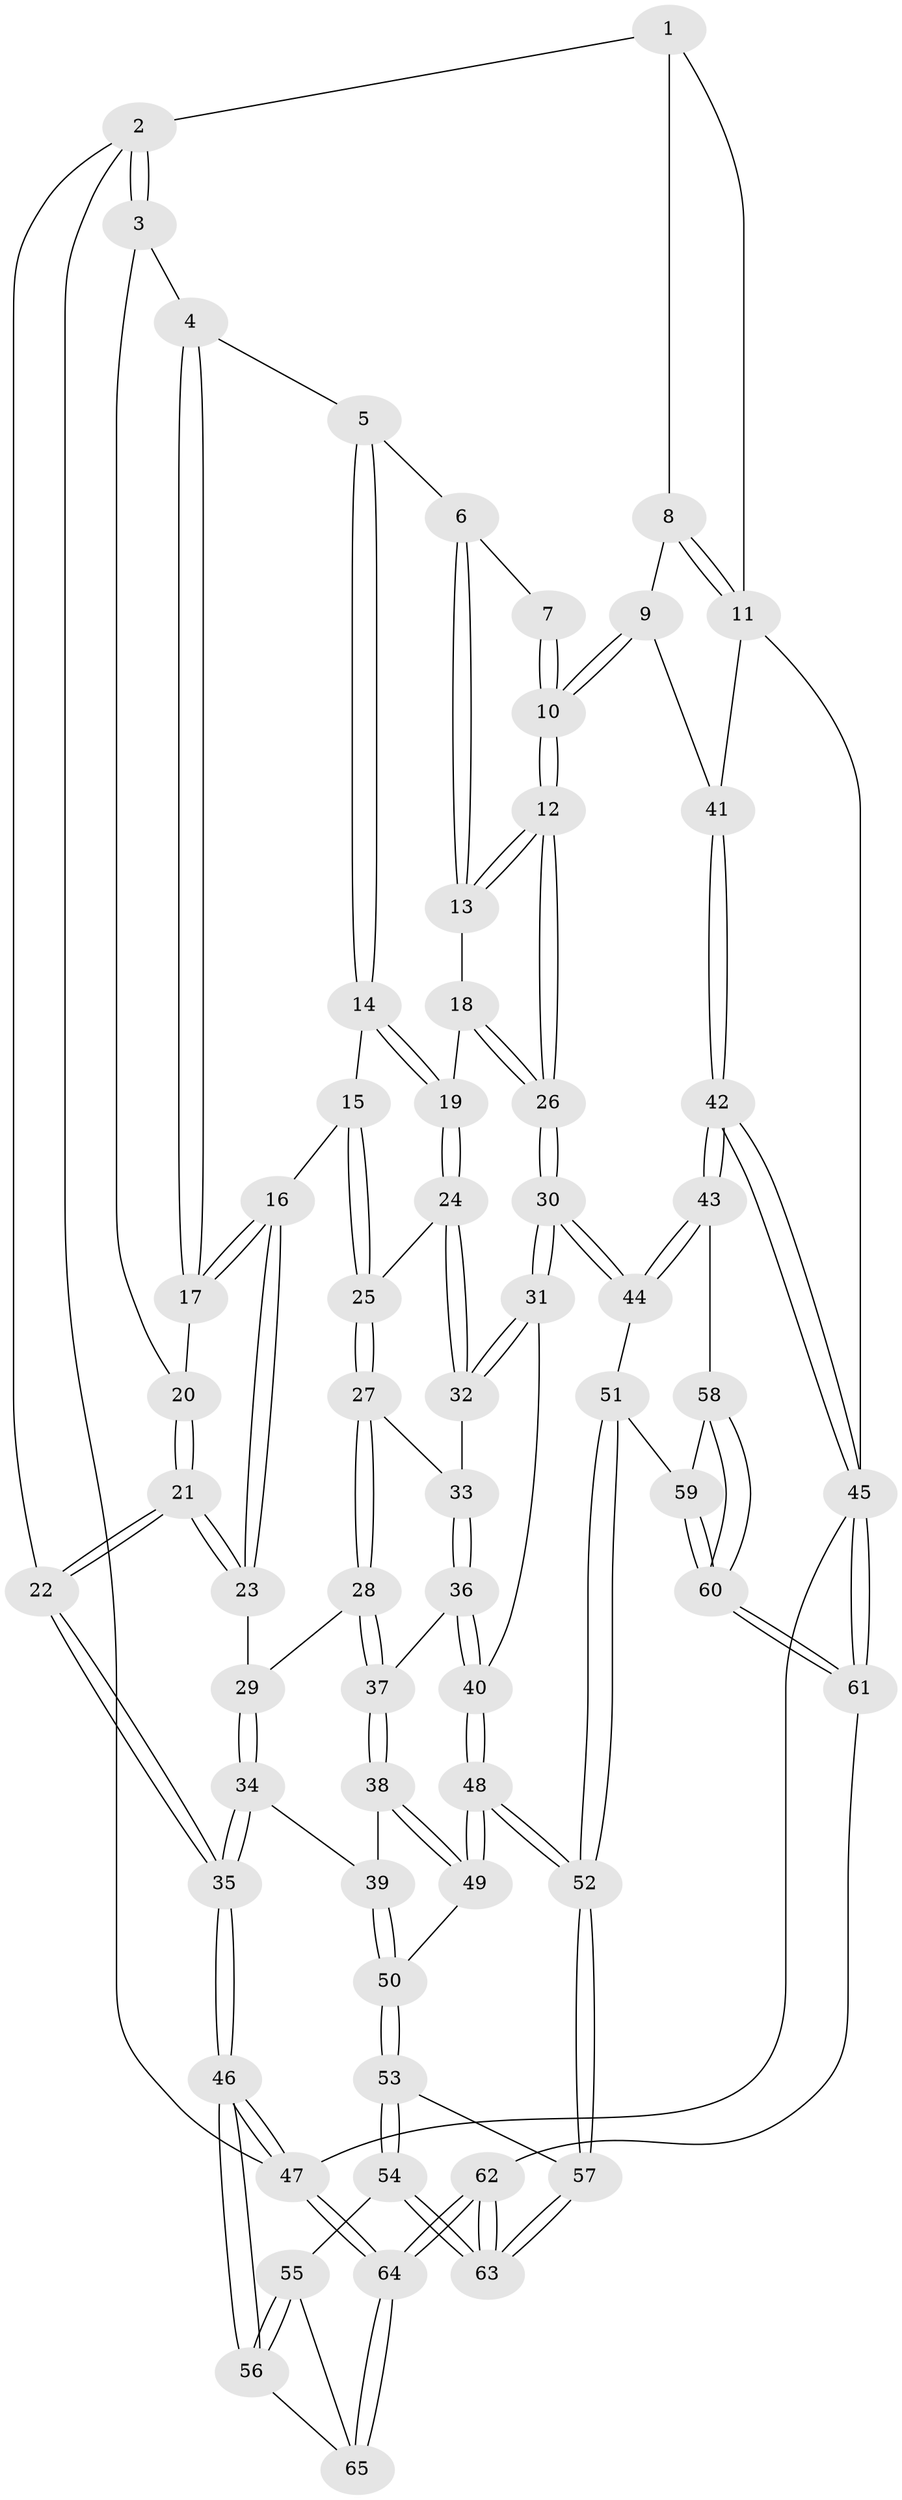 // Generated by graph-tools (version 1.1) at 2025/03/03/09/25 03:03:25]
// undirected, 65 vertices, 159 edges
graph export_dot {
graph [start="1"]
  node [color=gray90,style=filled];
  1 [pos="+0.7421644337780005+0"];
  2 [pos="+0+0"];
  3 [pos="+0+0"];
  4 [pos="+0.2963988530009485+0"];
  5 [pos="+0.4168809142609339+0"];
  6 [pos="+0.5976008934619382+0"];
  7 [pos="+0.7322536895780555+0"];
  8 [pos="+0.8500477364192515+0"];
  9 [pos="+0.8708400112856473+0.2547912617459431"];
  10 [pos="+0.7736716795530025+0.29300859544959285"];
  11 [pos="+1+0.19553232541531534"];
  12 [pos="+0.7685186214274236+0.296195906053824"];
  13 [pos="+0.634717777534294+0.07439271002927973"];
  14 [pos="+0.3956724317085583+0"];
  15 [pos="+0.26349034754446177+0.08202697921263251"];
  16 [pos="+0.15661295377886975+0.12008359117812131"];
  17 [pos="+0.14009924850839997+0.09317882481590314"];
  18 [pos="+0.5277780593765801+0.1419972892028282"];
  19 [pos="+0.45015866909351454+0.11848985407699883"];
  20 [pos="+0.12422021603913921+0.07358976015483132"];
  21 [pos="+0+0.19832656805301282"];
  22 [pos="+0+0.19645849265380314"];
  23 [pos="+0.1145759150952938+0.22295051751741055"];
  24 [pos="+0.4370573923434769+0.15414261598042395"];
  25 [pos="+0.30577484898153995+0.18812487680925652"];
  26 [pos="+0.7100774990485251+0.3663916066867767"];
  27 [pos="+0.2822145636156467+0.2753011860467106"];
  28 [pos="+0.17681217022396417+0.28553317178474547"];
  29 [pos="+0.14409636463913889+0.2622604141082639"];
  30 [pos="+0.6707169470560193+0.4370849837795715"];
  31 [pos="+0.5792211393368141+0.4281056391048998"];
  32 [pos="+0.4458747512878695+0.30896796211498967"];
  33 [pos="+0.32094188530117634+0.29876025386484134"];
  34 [pos="+0+0.5050129995520026"];
  35 [pos="+0+0.5235076598738592"];
  36 [pos="+0.29458633730445194+0.4486856227285697"];
  37 [pos="+0.18542860612876744+0.4752121134458249"];
  38 [pos="+0.1847272727765681+0.47619781138879574"];
  39 [pos="+0.08176664231713919+0.5201127225524154"];
  40 [pos="+0.4386025879757753+0.5002417248339135"];
  41 [pos="+1+0.23034747534571606"];
  42 [pos="+1+0.966520211697898"];
  43 [pos="+0.9075315034916267+0.7693120064954233"];
  44 [pos="+0.7236395570232891+0.5681285525564931"];
  45 [pos="+1+1"];
  46 [pos="+0+0.7353673457226136"];
  47 [pos="+0+1"];
  48 [pos="+0.34836273900420067+0.6436735062029264"];
  49 [pos="+0.2794625800791437+0.6130284169039146"];
  50 [pos="+0.14785276665321767+0.6720325565867111"];
  51 [pos="+0.4916025582230686+0.7357794868805158"];
  52 [pos="+0.36323122875937364+0.7180695852269374"];
  53 [pos="+0.13789121971132215+0.7272725316902284"];
  54 [pos="+0.09883415186244275+0.780331935272719"];
  55 [pos="+0.04324707083667443+0.7917461198108362"];
  56 [pos="+0+0.7442922958835605"];
  57 [pos="+0.3530885110079178+0.7338608644419281"];
  58 [pos="+0.5930398810792803+0.8438896805798181"];
  59 [pos="+0.5037338562782556+0.772849383400323"];
  60 [pos="+0.4434234668543292+1"];
  61 [pos="+0.41807794640900775+1"];
  62 [pos="+0.33569234114730384+1"];
  63 [pos="+0.3028606978760362+0.9474582497696585"];
  64 [pos="+0.1673234364948093+1"];
  65 [pos="+0.08783749762678654+0.984969002119528"];
  1 -- 2;
  1 -- 8;
  1 -- 11;
  2 -- 3;
  2 -- 3;
  2 -- 22;
  2 -- 47;
  3 -- 4;
  3 -- 20;
  4 -- 5;
  4 -- 17;
  4 -- 17;
  5 -- 6;
  5 -- 14;
  5 -- 14;
  6 -- 7;
  6 -- 13;
  6 -- 13;
  7 -- 10;
  7 -- 10;
  8 -- 9;
  8 -- 11;
  8 -- 11;
  9 -- 10;
  9 -- 10;
  9 -- 41;
  10 -- 12;
  10 -- 12;
  11 -- 41;
  11 -- 45;
  12 -- 13;
  12 -- 13;
  12 -- 26;
  12 -- 26;
  13 -- 18;
  14 -- 15;
  14 -- 19;
  14 -- 19;
  15 -- 16;
  15 -- 25;
  15 -- 25;
  16 -- 17;
  16 -- 17;
  16 -- 23;
  16 -- 23;
  17 -- 20;
  18 -- 19;
  18 -- 26;
  18 -- 26;
  19 -- 24;
  19 -- 24;
  20 -- 21;
  20 -- 21;
  21 -- 22;
  21 -- 22;
  21 -- 23;
  21 -- 23;
  22 -- 35;
  22 -- 35;
  23 -- 29;
  24 -- 25;
  24 -- 32;
  24 -- 32;
  25 -- 27;
  25 -- 27;
  26 -- 30;
  26 -- 30;
  27 -- 28;
  27 -- 28;
  27 -- 33;
  28 -- 29;
  28 -- 37;
  28 -- 37;
  29 -- 34;
  29 -- 34;
  30 -- 31;
  30 -- 31;
  30 -- 44;
  30 -- 44;
  31 -- 32;
  31 -- 32;
  31 -- 40;
  32 -- 33;
  33 -- 36;
  33 -- 36;
  34 -- 35;
  34 -- 35;
  34 -- 39;
  35 -- 46;
  35 -- 46;
  36 -- 37;
  36 -- 40;
  36 -- 40;
  37 -- 38;
  37 -- 38;
  38 -- 39;
  38 -- 49;
  38 -- 49;
  39 -- 50;
  39 -- 50;
  40 -- 48;
  40 -- 48;
  41 -- 42;
  41 -- 42;
  42 -- 43;
  42 -- 43;
  42 -- 45;
  42 -- 45;
  43 -- 44;
  43 -- 44;
  43 -- 58;
  44 -- 51;
  45 -- 61;
  45 -- 61;
  45 -- 47;
  46 -- 47;
  46 -- 47;
  46 -- 56;
  46 -- 56;
  47 -- 64;
  47 -- 64;
  48 -- 49;
  48 -- 49;
  48 -- 52;
  48 -- 52;
  49 -- 50;
  50 -- 53;
  50 -- 53;
  51 -- 52;
  51 -- 52;
  51 -- 59;
  52 -- 57;
  52 -- 57;
  53 -- 54;
  53 -- 54;
  53 -- 57;
  54 -- 55;
  54 -- 63;
  54 -- 63;
  55 -- 56;
  55 -- 56;
  55 -- 65;
  56 -- 65;
  57 -- 63;
  57 -- 63;
  58 -- 59;
  58 -- 60;
  58 -- 60;
  59 -- 60;
  59 -- 60;
  60 -- 61;
  60 -- 61;
  61 -- 62;
  62 -- 63;
  62 -- 63;
  62 -- 64;
  62 -- 64;
  64 -- 65;
  64 -- 65;
}
